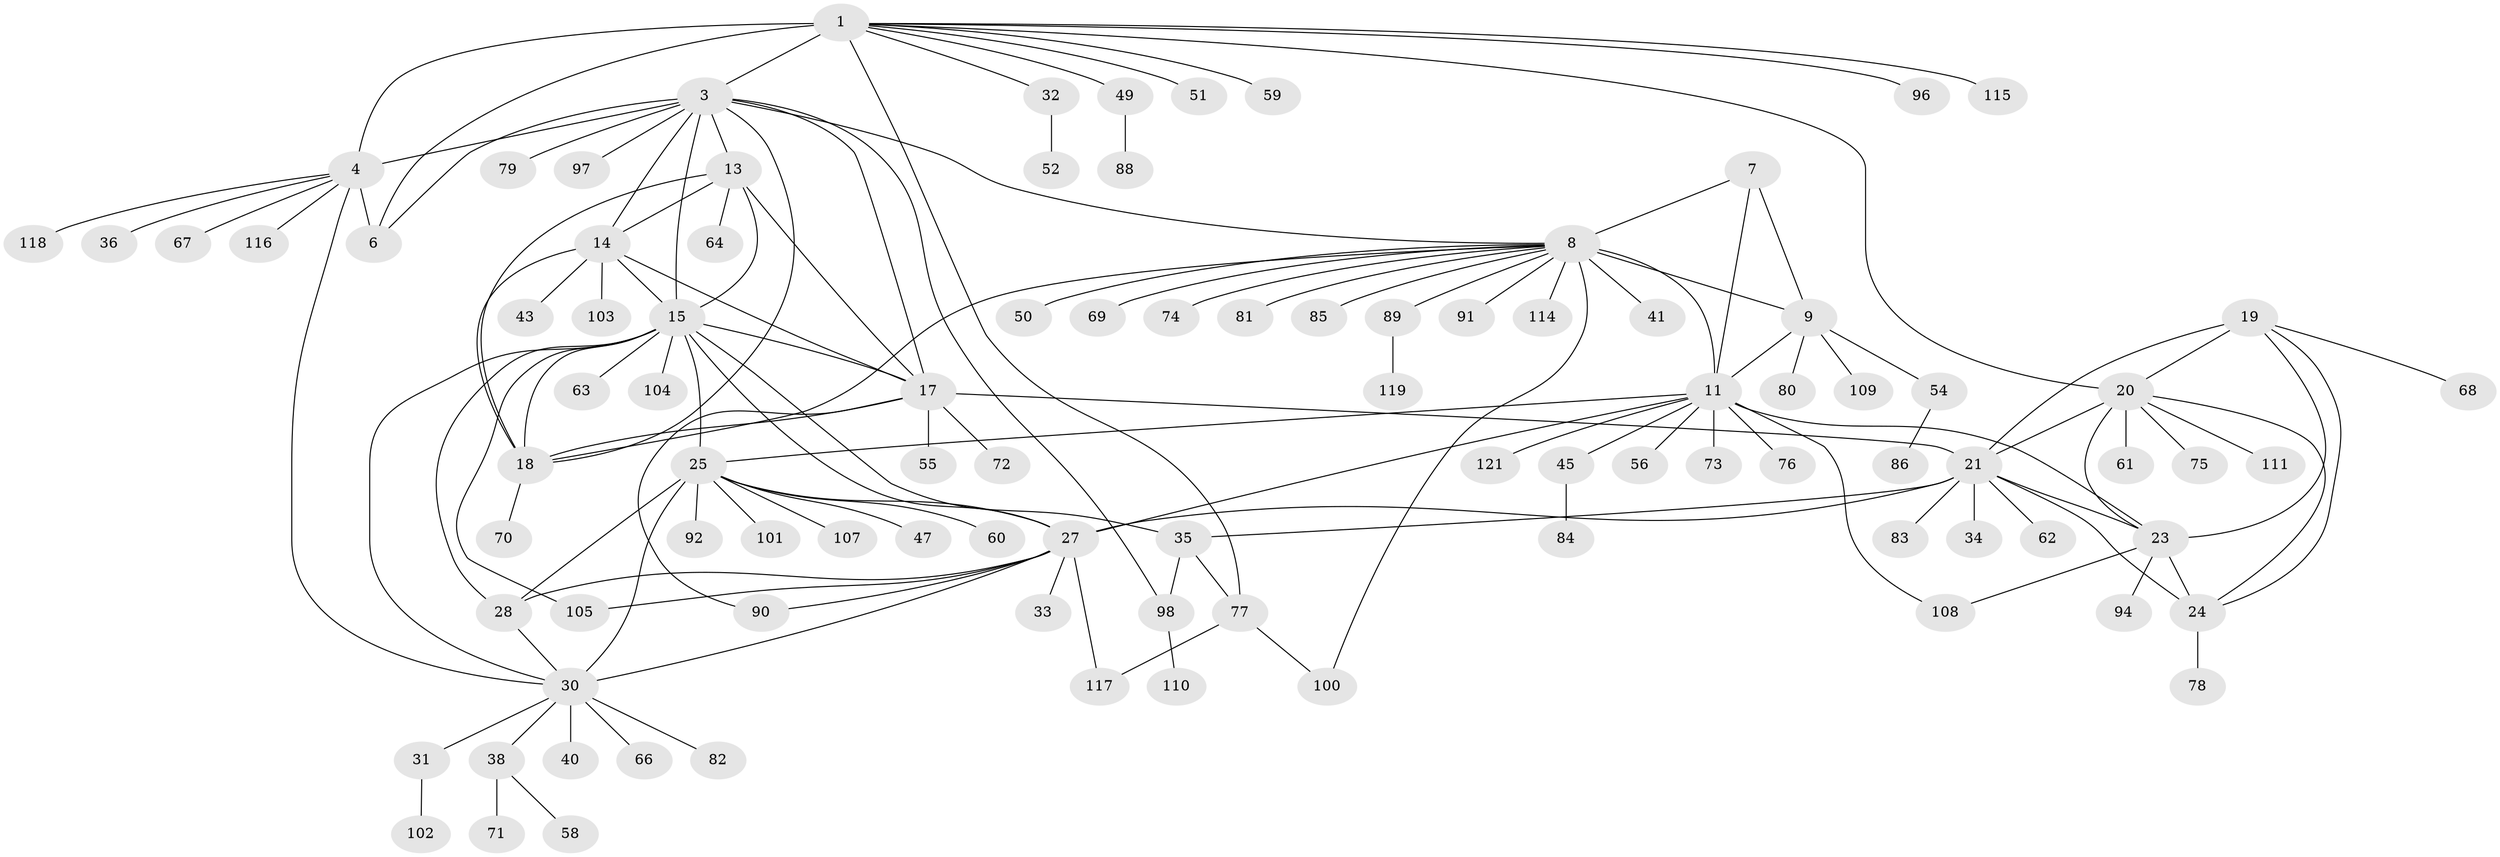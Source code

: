 // original degree distribution, {7: 0.03278688524590164, 11: 0.03278688524590164, 9: 0.040983606557377046, 6: 0.03278688524590164, 5: 0.03278688524590164, 8: 0.04918032786885246, 14: 0.00819672131147541, 10: 0.01639344262295082, 12: 0.00819672131147541, 2: 0.13934426229508196, 1: 0.5737704918032787, 3: 0.02459016393442623, 4: 0.00819672131147541}
// Generated by graph-tools (version 1.1) at 2025/42/03/06/25 10:42:15]
// undirected, 96 vertices, 138 edges
graph export_dot {
graph [start="1"]
  node [color=gray90,style=filled];
  1 [super="+2"];
  3 [super="+16"];
  4 [super="+5"];
  6;
  7 [super="+53"];
  8 [super="+10"];
  9 [super="+44"];
  11 [super="+12"];
  13 [super="+39"];
  14 [super="+65"];
  15 [super="+26"];
  17 [super="+87"];
  18 [super="+46"];
  19;
  20 [super="+48"];
  21 [super="+22"];
  23 [super="+42"];
  24 [super="+113"];
  25 [super="+37"];
  27 [super="+29"];
  28;
  30 [super="+95"];
  31;
  32;
  33;
  34;
  35 [super="+57"];
  36;
  38;
  40;
  41;
  43;
  45;
  47;
  49;
  50;
  51;
  52;
  54;
  55;
  56;
  58;
  59;
  60;
  61;
  62;
  63 [super="+99"];
  64;
  66 [super="+122"];
  67;
  68;
  69;
  70;
  71;
  72;
  73;
  74;
  75;
  76;
  77;
  78;
  79;
  80;
  81;
  82;
  83;
  84 [super="+106"];
  85 [super="+93"];
  86;
  88;
  89;
  90;
  91 [super="+120"];
  92;
  94;
  96;
  97;
  98;
  100 [super="+112"];
  101;
  102;
  103;
  104;
  105;
  107;
  108;
  109;
  110;
  111;
  114;
  115;
  116;
  117;
  118;
  119;
  121;
  1 -- 3 [weight=2];
  1 -- 4 [weight=4];
  1 -- 6 [weight=2];
  1 -- 49;
  1 -- 59;
  1 -- 32;
  1 -- 96;
  1 -- 77;
  1 -- 51;
  1 -- 20;
  1 -- 115;
  3 -- 4 [weight=2];
  3 -- 6;
  3 -- 8;
  3 -- 79;
  3 -- 98;
  3 -- 17;
  3 -- 18;
  3 -- 97;
  3 -- 13;
  3 -- 14;
  3 -- 15;
  4 -- 6 [weight=2];
  4 -- 118;
  4 -- 67;
  4 -- 36;
  4 -- 116;
  4 -- 30;
  7 -- 8 [weight=2];
  7 -- 9;
  7 -- 11 [weight=2];
  8 -- 9 [weight=2];
  8 -- 11 [weight=4];
  8 -- 85;
  8 -- 91;
  8 -- 100;
  8 -- 69;
  8 -- 41;
  8 -- 74;
  8 -- 81;
  8 -- 18;
  8 -- 50;
  8 -- 114;
  8 -- 89;
  9 -- 11 [weight=2];
  9 -- 54;
  9 -- 80;
  9 -- 109;
  11 -- 23;
  11 -- 56;
  11 -- 108;
  11 -- 121;
  11 -- 27;
  11 -- 73;
  11 -- 76;
  11 -- 45;
  11 -- 25;
  13 -- 14;
  13 -- 15;
  13 -- 17;
  13 -- 18;
  13 -- 64;
  14 -- 15;
  14 -- 17;
  14 -- 18;
  14 -- 43;
  14 -- 103;
  15 -- 17;
  15 -- 18;
  15 -- 35;
  15 -- 63;
  15 -- 105;
  15 -- 104;
  15 -- 25;
  15 -- 27 [weight=2];
  15 -- 28;
  15 -- 30;
  17 -- 18;
  17 -- 21;
  17 -- 55;
  17 -- 72;
  17 -- 90;
  18 -- 70;
  19 -- 20;
  19 -- 21 [weight=2];
  19 -- 23;
  19 -- 24;
  19 -- 68;
  20 -- 21 [weight=2];
  20 -- 23;
  20 -- 24;
  20 -- 61;
  20 -- 75;
  20 -- 111;
  21 -- 23 [weight=2];
  21 -- 24 [weight=2];
  21 -- 35;
  21 -- 62;
  21 -- 34;
  21 -- 83;
  21 -- 27;
  23 -- 24;
  23 -- 94;
  23 -- 108;
  24 -- 78;
  25 -- 27 [weight=2];
  25 -- 28;
  25 -- 30;
  25 -- 47;
  25 -- 60;
  25 -- 92;
  25 -- 101;
  25 -- 107;
  27 -- 28 [weight=2];
  27 -- 30 [weight=2];
  27 -- 33;
  27 -- 90;
  27 -- 105;
  27 -- 117;
  28 -- 30;
  30 -- 31;
  30 -- 38;
  30 -- 40;
  30 -- 66;
  30 -- 82;
  31 -- 102;
  32 -- 52;
  35 -- 77;
  35 -- 98;
  38 -- 58;
  38 -- 71;
  45 -- 84;
  49 -- 88;
  54 -- 86;
  77 -- 100;
  77 -- 117;
  89 -- 119;
  98 -- 110;
}
